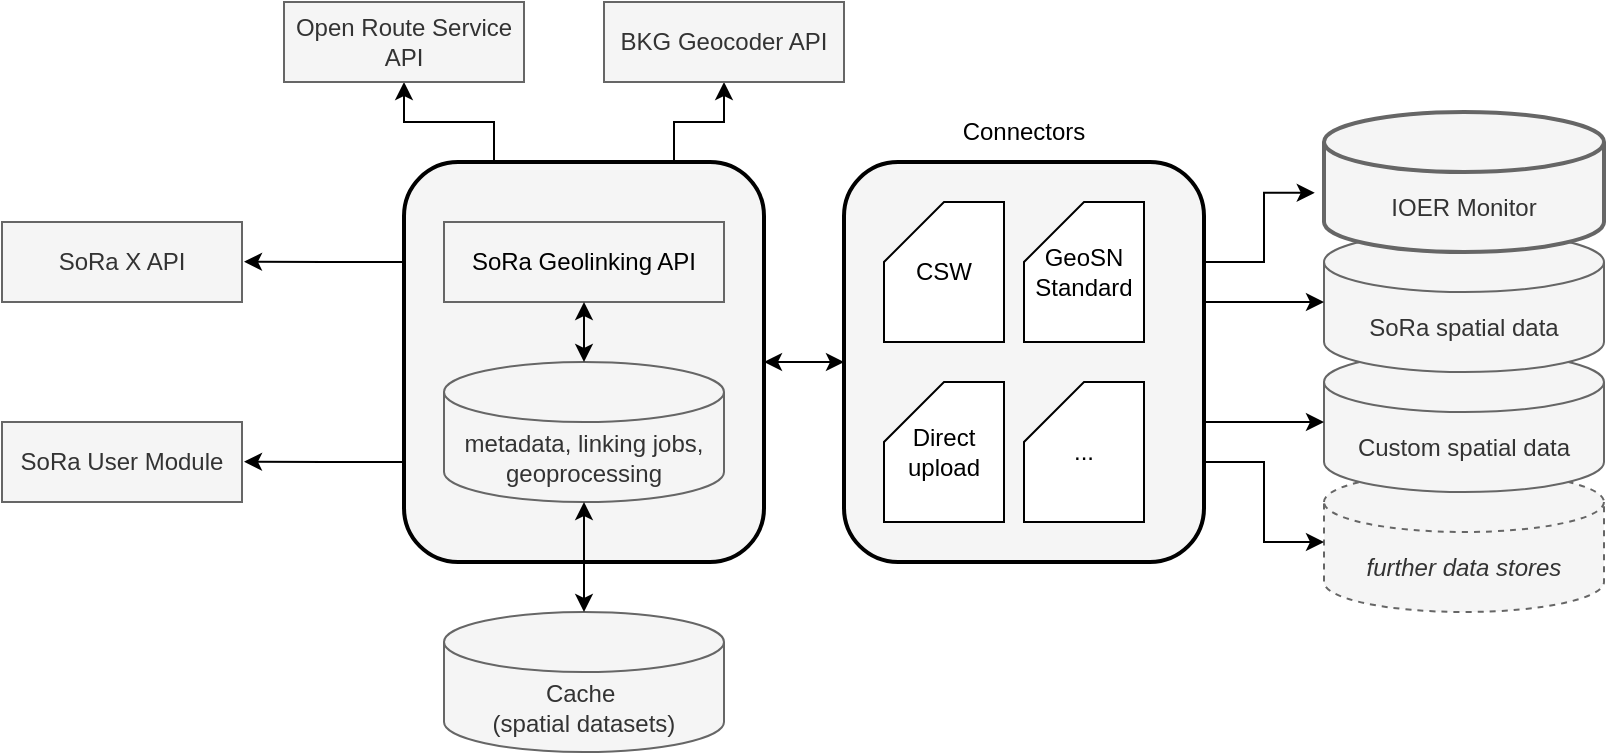 <mxfile version="24.7.6">
  <diagram name="Seite-1" id="8oX-7nu69xEVpHodJw5y">
    <mxGraphModel dx="1637" dy="866" grid="1" gridSize="10" guides="1" tooltips="1" connect="1" arrows="1" fold="1" page="1" pageScale="1" pageWidth="1100" pageHeight="850" math="0" shadow="0">
      <root>
        <mxCell id="0" />
        <mxCell id="1" parent="0" />
        <mxCell id="RWMj_lE9c-KkNywdO_du-8" value="&lt;div&gt;&lt;i&gt;further data stores&lt;br&gt;&lt;/i&gt;&lt;/div&gt;" style="shape=cylinder3;whiteSpace=wrap;html=1;boundedLbl=1;backgroundOutline=1;size=15;fillColor=#f5f5f5;fontColor=#333333;strokeColor=#666666;dashed=1;" parent="1" vertex="1">
          <mxGeometry x="900" y="315" width="140" height="70" as="geometry" />
        </mxCell>
        <mxCell id="2tG3FgVheVPW7J_a0n9p-12" value="" style="rounded=1;whiteSpace=wrap;html=1;fillColor=#F5F5F5;strokeWidth=2;" vertex="1" parent="1">
          <mxGeometry x="660" y="160" width="180" height="200" as="geometry" />
        </mxCell>
        <mxCell id="r1IgVI1dFCWuwIUw40IB-1" value="&lt;div&gt;Cache&amp;nbsp;&lt;/div&gt;&lt;div&gt;(spatial datasets)&lt;br&gt;&lt;/div&gt;" style="shape=cylinder3;whiteSpace=wrap;html=1;boundedLbl=1;backgroundOutline=1;size=15;fillColor=#f5f5f5;fontColor=#333333;strokeColor=#666666;" parent="1" vertex="1">
          <mxGeometry x="460" y="385" width="140" height="70" as="geometry" />
        </mxCell>
        <mxCell id="OIynQWRbufFzBbrqEs6u-29" value="Custom spatial data" style="shape=cylinder3;whiteSpace=wrap;html=1;boundedLbl=1;backgroundOutline=1;size=15;fillColor=#f5f5f5;fontColor=#333333;strokeColor=#666666;" parent="1" vertex="1">
          <mxGeometry x="900" y="255" width="140" height="70" as="geometry" />
        </mxCell>
        <mxCell id="2tG3FgVheVPW7J_a0n9p-14" style="edgeStyle=orthogonalEdgeStyle;rounded=0;orthogonalLoop=1;jettySize=auto;html=1;exitX=1;exitY=0.5;exitDx=0;exitDy=0;entryX=0;entryY=0.5;entryDx=0;entryDy=0;startArrow=classic;startFill=1;" edge="1" parent="1" source="OIynQWRbufFzBbrqEs6u-1" target="2tG3FgVheVPW7J_a0n9p-12">
          <mxGeometry relative="1" as="geometry" />
        </mxCell>
        <mxCell id="2tG3FgVheVPW7J_a0n9p-16" style="edgeStyle=orthogonalEdgeStyle;rounded=0;orthogonalLoop=1;jettySize=auto;html=1;exitX=0.25;exitY=0;exitDx=0;exitDy=0;entryX=0.5;entryY=1;entryDx=0;entryDy=0;" edge="1" parent="1" source="OIynQWRbufFzBbrqEs6u-1" target="RWMj_lE9c-KkNywdO_du-14">
          <mxGeometry relative="1" as="geometry" />
        </mxCell>
        <mxCell id="2tG3FgVheVPW7J_a0n9p-17" style="edgeStyle=orthogonalEdgeStyle;rounded=0;orthogonalLoop=1;jettySize=auto;html=1;exitX=0.75;exitY=0;exitDx=0;exitDy=0;entryX=0.5;entryY=1;entryDx=0;entryDy=0;" edge="1" parent="1" source="OIynQWRbufFzBbrqEs6u-1" target="2tG3FgVheVPW7J_a0n9p-3">
          <mxGeometry relative="1" as="geometry" />
        </mxCell>
        <mxCell id="2tG3FgVheVPW7J_a0n9p-20" style="edgeStyle=orthogonalEdgeStyle;rounded=0;orthogonalLoop=1;jettySize=auto;html=1;exitX=0;exitY=0.25;exitDx=0;exitDy=0;" edge="1" parent="1" source="OIynQWRbufFzBbrqEs6u-1">
          <mxGeometry relative="1" as="geometry">
            <mxPoint x="360.0" y="209.862" as="targetPoint" />
          </mxGeometry>
        </mxCell>
        <mxCell id="2tG3FgVheVPW7J_a0n9p-21" style="edgeStyle=orthogonalEdgeStyle;rounded=0;orthogonalLoop=1;jettySize=auto;html=1;exitX=0;exitY=0.75;exitDx=0;exitDy=0;" edge="1" parent="1" source="OIynQWRbufFzBbrqEs6u-1">
          <mxGeometry relative="1" as="geometry">
            <mxPoint x="360.0" y="309.862" as="targetPoint" />
          </mxGeometry>
        </mxCell>
        <mxCell id="OIynQWRbufFzBbrqEs6u-1" value="" style="rounded=1;whiteSpace=wrap;html=1;fillColor=#F5F5F5;strokeWidth=2;" parent="1" vertex="1">
          <mxGeometry x="440" y="160" width="180" height="200" as="geometry" />
        </mxCell>
        <mxCell id="RWMj_lE9c-KkNywdO_du-12" value="SoRa X API" style="rounded=0;whiteSpace=wrap;html=1;fillColor=#f5f5f5;fontColor=#333333;strokeColor=#666666;" parent="1" vertex="1">
          <mxGeometry x="239" y="190" width="120" height="40" as="geometry" />
        </mxCell>
        <mxCell id="RWMj_lE9c-KkNywdO_du-13" value="SoRa User Module" style="rounded=0;whiteSpace=wrap;html=1;fillColor=#f5f5f5;fontColor=#333333;strokeColor=#666666;" parent="1" vertex="1">
          <mxGeometry x="239" y="290" width="120" height="40" as="geometry" />
        </mxCell>
        <mxCell id="RWMj_lE9c-KkNywdO_du-14" value="Open Route Service API" style="rounded=0;whiteSpace=wrap;html=1;fillColor=#f5f5f5;fontColor=#333333;strokeColor=#666666;" parent="1" vertex="1">
          <mxGeometry x="380" y="80" width="120" height="40" as="geometry" />
        </mxCell>
        <mxCell id="RWMj_lE9c-KkNywdO_du-18" value="SoRa Geolinking API" style="rounded=0;whiteSpace=wrap;html=1;fillColor=#F5F5F5;strokeColor=#666666;" parent="1" vertex="1">
          <mxGeometry x="460" y="190" width="140" height="40" as="geometry" />
        </mxCell>
        <mxCell id="RWMj_lE9c-KkNywdO_du-20" value="SoRa spatial data" style="shape=cylinder3;whiteSpace=wrap;html=1;boundedLbl=1;backgroundOutline=1;size=15;fillColor=#f5f5f5;fontColor=#333333;strokeColor=#666666;" parent="1" vertex="1">
          <mxGeometry x="900" y="195" width="140" height="70" as="geometry" />
        </mxCell>
        <mxCell id="RWMj_lE9c-KkNywdO_du-22" value="IOER Monitor" style="shape=cylinder3;whiteSpace=wrap;html=1;boundedLbl=1;backgroundOutline=1;size=15;fillColor=#f5f5f5;fontColor=#333333;strokeColor=#666666;strokeWidth=2;" parent="1" vertex="1">
          <mxGeometry x="900" y="135" width="140" height="70" as="geometry" />
        </mxCell>
        <mxCell id="RWMj_lE9c-KkNywdO_du-25" value="metadata, linking jobs, geoprocessing" style="shape=cylinder3;whiteSpace=wrap;html=1;boundedLbl=1;backgroundOutline=1;size=15;fillColor=#f5f5f5;fontColor=#333333;strokeColor=#666666;" parent="1" vertex="1">
          <mxGeometry x="460" y="260" width="140" height="70" as="geometry" />
        </mxCell>
        <mxCell id="OIynQWRbufFzBbrqEs6u-4" value="" style="endArrow=classic;startArrow=classic;html=1;rounded=0;exitX=0.5;exitY=0;exitDx=0;exitDy=0;exitPerimeter=0;entryX=0.5;entryY=1;entryDx=0;entryDy=0;" parent="1" source="RWMj_lE9c-KkNywdO_du-25" target="RWMj_lE9c-KkNywdO_du-18" edge="1">
          <mxGeometry width="50" height="50" relative="1" as="geometry">
            <mxPoint x="720" y="510" as="sourcePoint" />
            <mxPoint x="770" y="460" as="targetPoint" />
          </mxGeometry>
        </mxCell>
        <mxCell id="OIynQWRbufFzBbrqEs6u-9" value="CSW" style="shape=card;whiteSpace=wrap;html=1;" parent="1" vertex="1">
          <mxGeometry x="680" y="180" width="60" height="70" as="geometry" />
        </mxCell>
        <mxCell id="OIynQWRbufFzBbrqEs6u-10" value="&lt;font style=&quot;font-size: 12px;&quot;&gt;GeoSN Standard&lt;/font&gt;" style="shape=card;whiteSpace=wrap;html=1;" parent="1" vertex="1">
          <mxGeometry x="750" y="180" width="60" height="70" as="geometry" />
        </mxCell>
        <mxCell id="OIynQWRbufFzBbrqEs6u-11" value="Direct upload" style="shape=card;whiteSpace=wrap;html=1;" parent="1" vertex="1">
          <mxGeometry x="680" y="270" width="60" height="70" as="geometry" />
        </mxCell>
        <mxCell id="r1IgVI1dFCWuwIUw40IB-6" style="edgeStyle=orthogonalEdgeStyle;rounded=0;orthogonalLoop=1;jettySize=auto;html=1;exitX=0.5;exitY=1;exitDx=0;exitDy=0;exitPerimeter=0;entryX=0.5;entryY=0;entryDx=0;entryDy=0;entryPerimeter=0;startArrow=classic;startFill=1;" parent="1" source="RWMj_lE9c-KkNywdO_du-25" target="r1IgVI1dFCWuwIUw40IB-1" edge="1">
          <mxGeometry relative="1" as="geometry" />
        </mxCell>
        <mxCell id="2tG3FgVheVPW7J_a0n9p-3" value="BKG Geocoder API" style="rounded=0;whiteSpace=wrap;html=1;fillColor=#f5f5f5;fontColor=#333333;strokeColor=#666666;" vertex="1" parent="1">
          <mxGeometry x="540" y="80" width="120" height="40" as="geometry" />
        </mxCell>
        <mxCell id="2tG3FgVheVPW7J_a0n9p-11" value="..." style="shape=card;whiteSpace=wrap;html=1;" vertex="1" parent="1">
          <mxGeometry x="750" y="270" width="60" height="70" as="geometry" />
        </mxCell>
        <mxCell id="2tG3FgVheVPW7J_a0n9p-22" style="edgeStyle=orthogonalEdgeStyle;rounded=0;orthogonalLoop=1;jettySize=auto;html=1;exitX=1;exitY=0.25;exitDx=0;exitDy=0;entryX=-0.033;entryY=0.577;entryDx=0;entryDy=0;entryPerimeter=0;" edge="1" parent="1" source="2tG3FgVheVPW7J_a0n9p-12" target="RWMj_lE9c-KkNywdO_du-22">
          <mxGeometry relative="1" as="geometry" />
        </mxCell>
        <mxCell id="2tG3FgVheVPW7J_a0n9p-24" style="edgeStyle=orthogonalEdgeStyle;rounded=0;orthogonalLoop=1;jettySize=auto;html=1;exitX=1;exitY=0.5;exitDx=0;exitDy=0;entryX=0;entryY=0.5;entryDx=0;entryDy=0;entryPerimeter=0;" edge="1" parent="1" source="2tG3FgVheVPW7J_a0n9p-12" target="RWMj_lE9c-KkNywdO_du-20">
          <mxGeometry relative="1" as="geometry">
            <Array as="points">
              <mxPoint x="840" y="230" />
            </Array>
          </mxGeometry>
        </mxCell>
        <mxCell id="2tG3FgVheVPW7J_a0n9p-25" style="edgeStyle=orthogonalEdgeStyle;rounded=0;orthogonalLoop=1;jettySize=auto;html=1;exitX=1;exitY=0.5;exitDx=0;exitDy=0;" edge="1" parent="1" source="2tG3FgVheVPW7J_a0n9p-12">
          <mxGeometry relative="1" as="geometry">
            <mxPoint x="900" y="290" as="targetPoint" />
            <Array as="points">
              <mxPoint x="840" y="290" />
            </Array>
          </mxGeometry>
        </mxCell>
        <mxCell id="2tG3FgVheVPW7J_a0n9p-26" style="edgeStyle=orthogonalEdgeStyle;rounded=0;orthogonalLoop=1;jettySize=auto;html=1;exitX=1;exitY=0.75;exitDx=0;exitDy=0;entryX=0;entryY=0.5;entryDx=0;entryDy=0;entryPerimeter=0;" edge="1" parent="1" source="2tG3FgVheVPW7J_a0n9p-12" target="RWMj_lE9c-KkNywdO_du-8">
          <mxGeometry relative="1" as="geometry" />
        </mxCell>
        <mxCell id="2tG3FgVheVPW7J_a0n9p-27" value="Connectors" style="text;html=1;align=center;verticalAlign=middle;whiteSpace=wrap;rounded=0;" vertex="1" parent="1">
          <mxGeometry x="720" y="130" width="60" height="30" as="geometry" />
        </mxCell>
      </root>
    </mxGraphModel>
  </diagram>
</mxfile>
